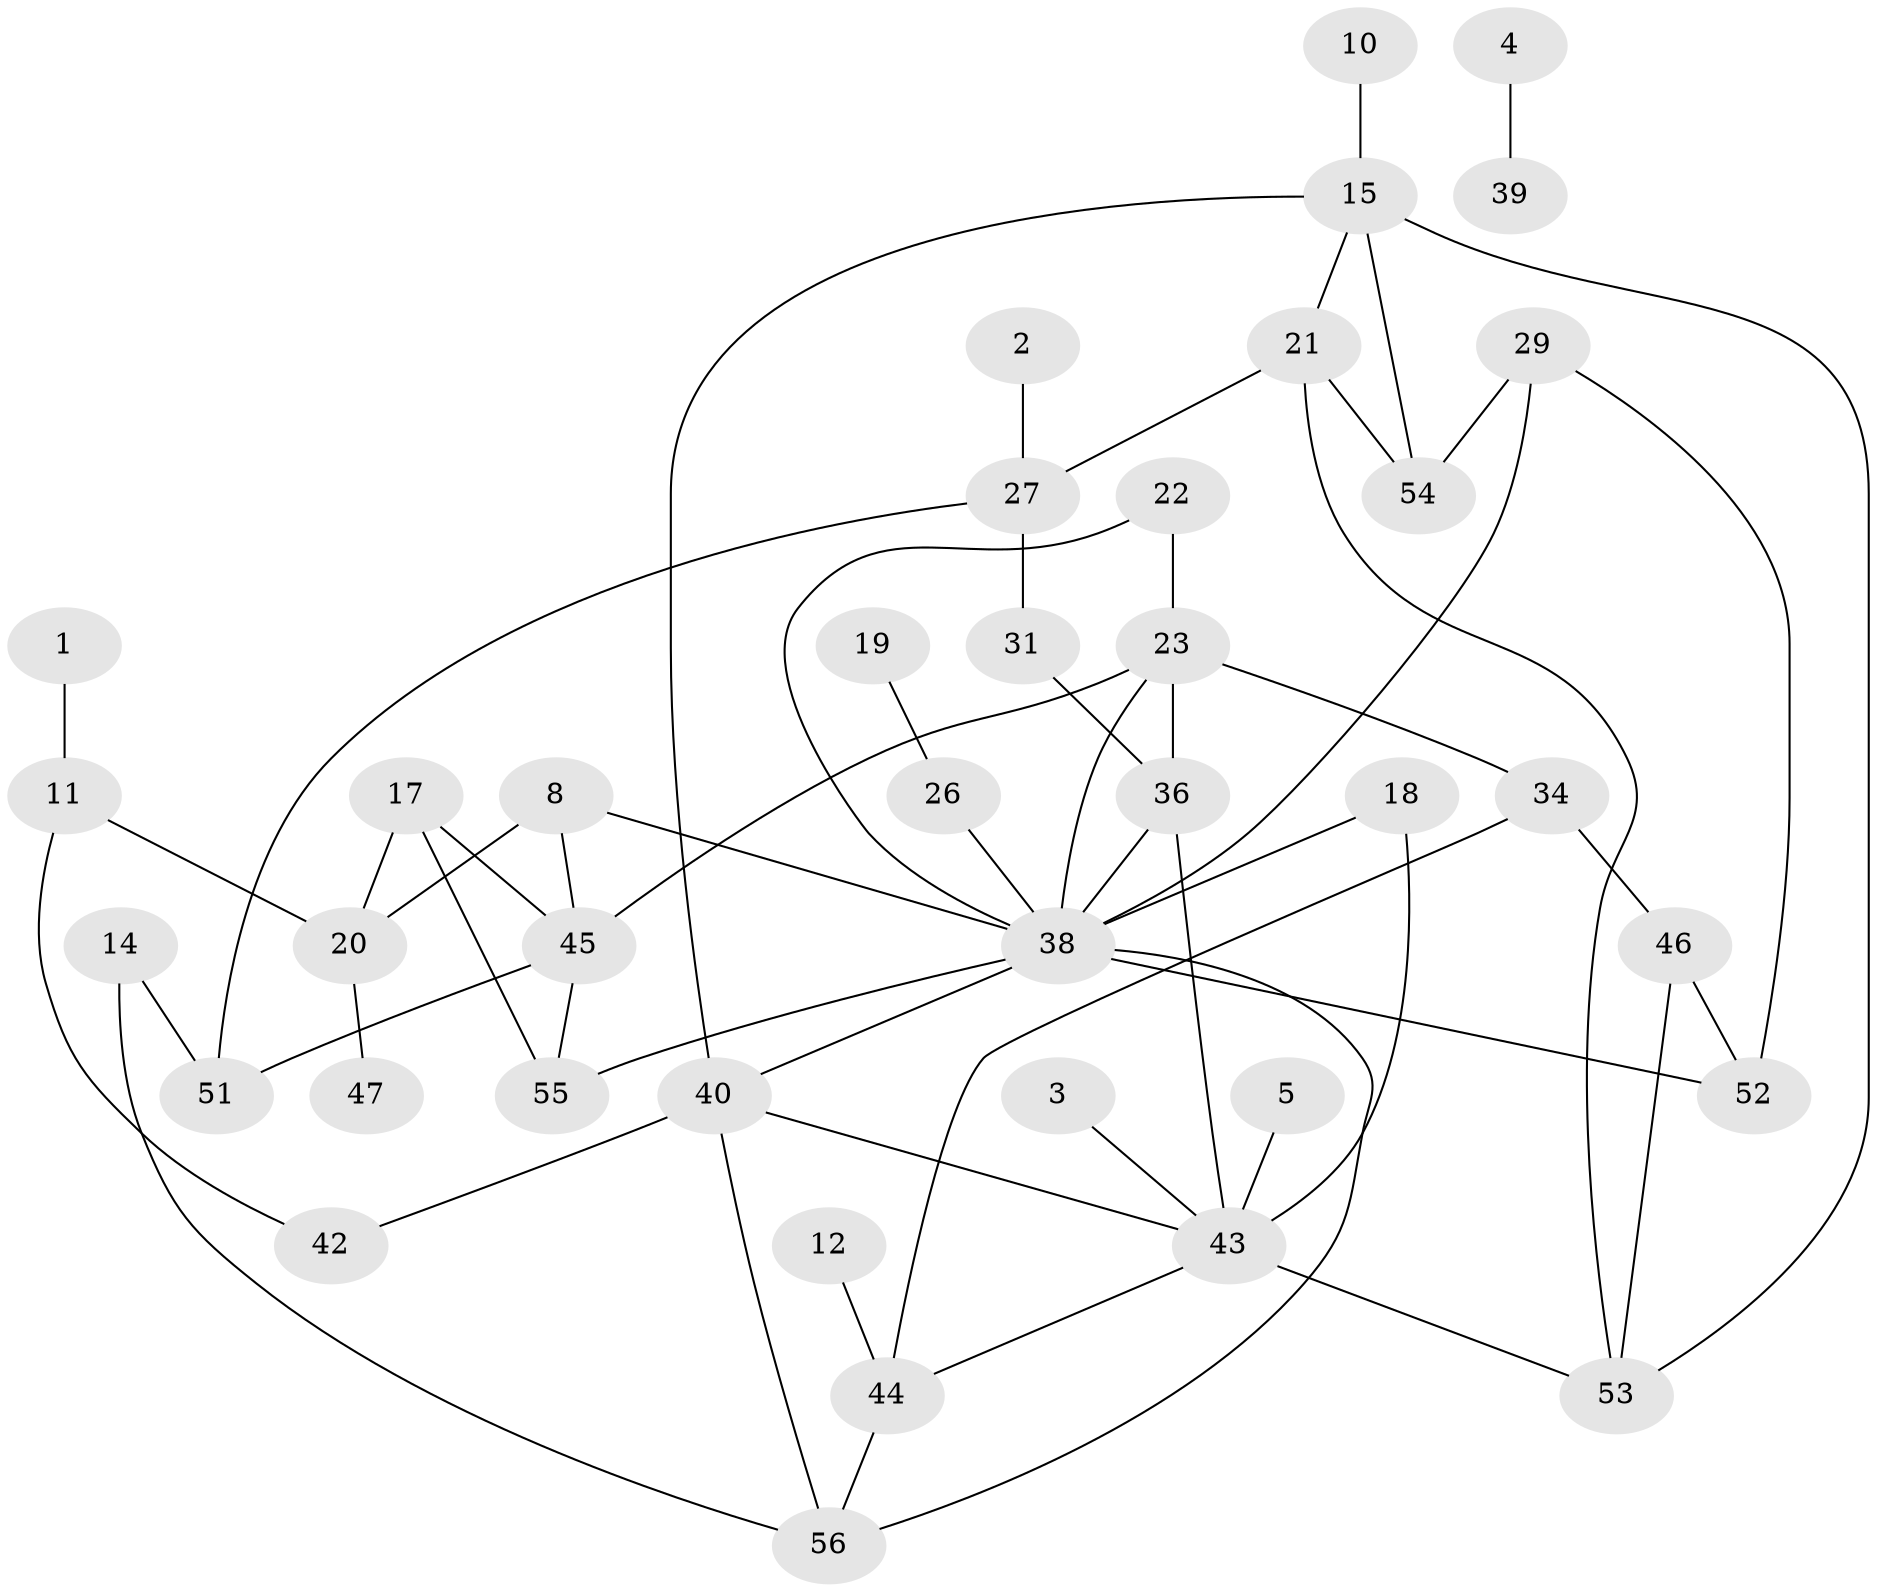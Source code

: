 // original degree distribution, {1: 0.16964285714285715, 2: 0.3392857142857143, 3: 0.20535714285714285, 4: 0.09821428571428571, 0: 0.14285714285714285, 5: 0.03571428571428571, 6: 0.008928571428571428}
// Generated by graph-tools (version 1.1) at 2025/49/03/09/25 03:49:05]
// undirected, 39 vertices, 59 edges
graph export_dot {
graph [start="1"]
  node [color=gray90,style=filled];
  1;
  2;
  3;
  4;
  5;
  8;
  10;
  11;
  12;
  14;
  15;
  17;
  18;
  19;
  20;
  21;
  22;
  23;
  26;
  27;
  29;
  31;
  34;
  36;
  38;
  39;
  40;
  42;
  43;
  44;
  45;
  46;
  47;
  51;
  52;
  53;
  54;
  55;
  56;
  1 -- 11 [weight=1.0];
  2 -- 27 [weight=1.0];
  3 -- 43 [weight=1.0];
  4 -- 39 [weight=1.0];
  5 -- 43 [weight=2.0];
  8 -- 20 [weight=1.0];
  8 -- 38 [weight=1.0];
  8 -- 45 [weight=1.0];
  10 -- 15 [weight=1.0];
  11 -- 20 [weight=1.0];
  11 -- 42 [weight=1.0];
  12 -- 44 [weight=1.0];
  14 -- 51 [weight=1.0];
  14 -- 56 [weight=1.0];
  15 -- 21 [weight=1.0];
  15 -- 40 [weight=1.0];
  15 -- 53 [weight=1.0];
  15 -- 54 [weight=1.0];
  17 -- 20 [weight=1.0];
  17 -- 45 [weight=1.0];
  17 -- 55 [weight=2.0];
  18 -- 38 [weight=1.0];
  18 -- 43 [weight=1.0];
  19 -- 26 [weight=1.0];
  20 -- 47 [weight=1.0];
  21 -- 27 [weight=1.0];
  21 -- 53 [weight=1.0];
  21 -- 54 [weight=1.0];
  22 -- 23 [weight=1.0];
  22 -- 38 [weight=1.0];
  23 -- 34 [weight=1.0];
  23 -- 36 [weight=1.0];
  23 -- 38 [weight=1.0];
  23 -- 45 [weight=1.0];
  26 -- 38 [weight=1.0];
  27 -- 31 [weight=1.0];
  27 -- 51 [weight=1.0];
  29 -- 38 [weight=1.0];
  29 -- 52 [weight=1.0];
  29 -- 54 [weight=1.0];
  31 -- 36 [weight=1.0];
  34 -- 44 [weight=1.0];
  34 -- 46 [weight=1.0];
  36 -- 38 [weight=1.0];
  36 -- 43 [weight=1.0];
  38 -- 40 [weight=1.0];
  38 -- 52 [weight=1.0];
  38 -- 55 [weight=1.0];
  38 -- 56 [weight=1.0];
  40 -- 42 [weight=1.0];
  40 -- 43 [weight=1.0];
  40 -- 56 [weight=1.0];
  43 -- 44 [weight=1.0];
  43 -- 53 [weight=1.0];
  44 -- 56 [weight=1.0];
  45 -- 51 [weight=1.0];
  45 -- 55 [weight=1.0];
  46 -- 52 [weight=1.0];
  46 -- 53 [weight=1.0];
}
